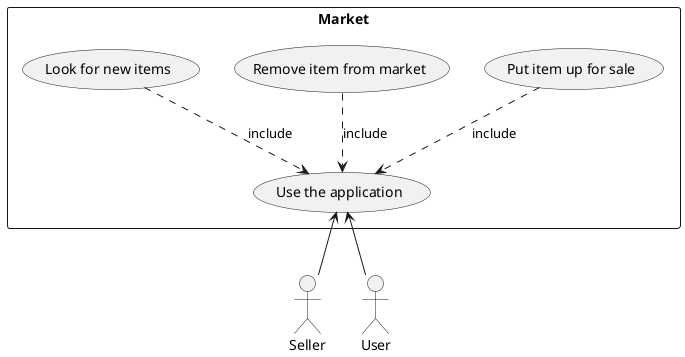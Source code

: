 @startuml
:Seller: as Seller

rectangle Market {
    (Use the application) as (Use)
    (Put item up for sale) as (sell)
    (Remove item from market) as (sold)
    (Look for new items) as (observe)
    (sell) ..> (Use) : include
    (sold) ..> (Use) : include
    (observe) ..> (Use) : include
}

User -up-> (Use)

Seller -up-> (Use)


@enduml
